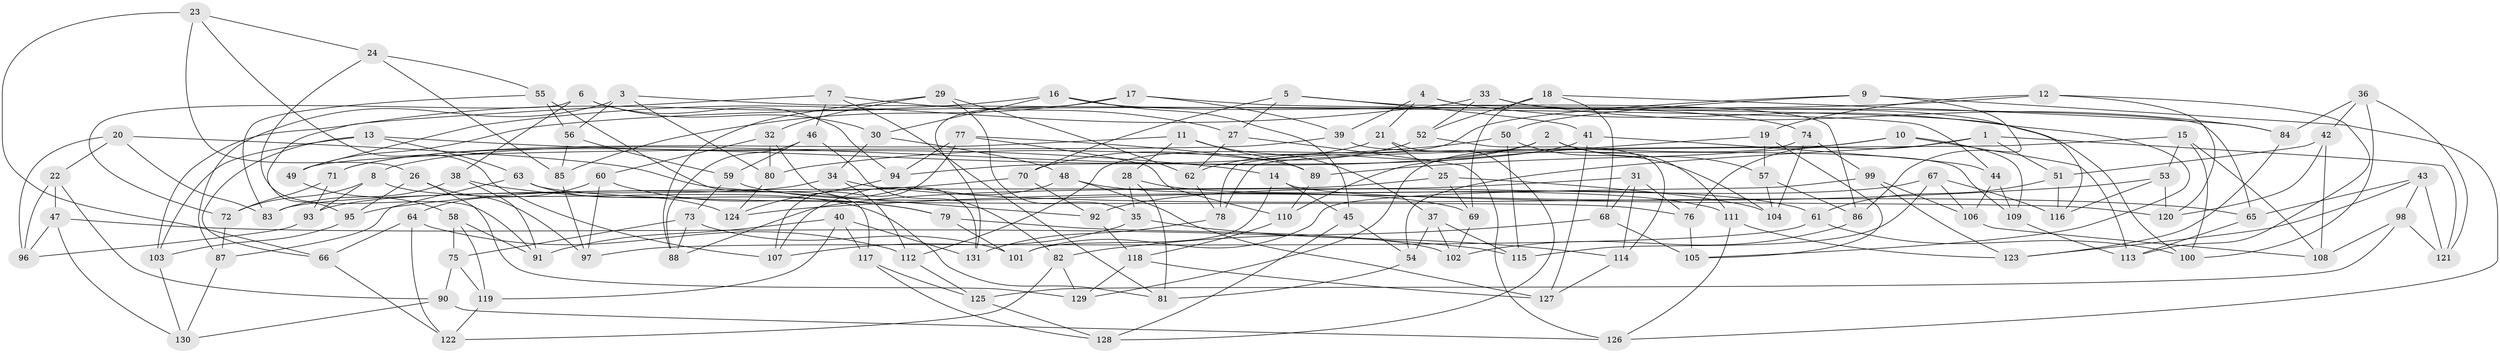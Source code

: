 // coarse degree distribution, {4: 0.7142857142857143, 3: 0.07692307692307693, 7: 0.02197802197802198, 8: 0.06593406593406594, 9: 0.02197802197802198, 5: 0.07692307692307693, 10: 0.01098901098901099, 2: 0.01098901098901099}
// Generated by graph-tools (version 1.1) at 2025/03/03/04/25 22:03:37]
// undirected, 131 vertices, 262 edges
graph export_dot {
graph [start="1"]
  node [color=gray90,style=filled];
  1;
  2;
  3;
  4;
  5;
  6;
  7;
  8;
  9;
  10;
  11;
  12;
  13;
  14;
  15;
  16;
  17;
  18;
  19;
  20;
  21;
  22;
  23;
  24;
  25;
  26;
  27;
  28;
  29;
  30;
  31;
  32;
  33;
  34;
  35;
  36;
  37;
  38;
  39;
  40;
  41;
  42;
  43;
  44;
  45;
  46;
  47;
  48;
  49;
  50;
  51;
  52;
  53;
  54;
  55;
  56;
  57;
  58;
  59;
  60;
  61;
  62;
  63;
  64;
  65;
  66;
  67;
  68;
  69;
  70;
  71;
  72;
  73;
  74;
  75;
  76;
  77;
  78;
  79;
  80;
  81;
  82;
  83;
  84;
  85;
  86;
  87;
  88;
  89;
  90;
  91;
  92;
  93;
  94;
  95;
  96;
  97;
  98;
  99;
  100;
  101;
  102;
  103;
  104;
  105;
  106;
  107;
  108;
  109;
  110;
  111;
  112;
  113;
  114;
  115;
  116;
  117;
  118;
  119;
  120;
  121;
  122;
  123;
  124;
  125;
  126;
  127;
  128;
  129;
  130;
  131;
  1 -- 51;
  1 -- 121;
  1 -- 54;
  1 -- 76;
  2 -- 8;
  2 -- 111;
  2 -- 62;
  2 -- 57;
  3 -- 56;
  3 -- 87;
  3 -- 44;
  3 -- 80;
  4 -- 39;
  4 -- 105;
  4 -- 65;
  4 -- 21;
  5 -- 41;
  5 -- 70;
  5 -- 27;
  5 -- 86;
  6 -- 72;
  6 -- 94;
  6 -- 30;
  6 -- 38;
  7 -- 95;
  7 -- 27;
  7 -- 46;
  7 -- 81;
  8 -- 72;
  8 -- 81;
  8 -- 93;
  9 -- 86;
  9 -- 50;
  9 -- 112;
  9 -- 126;
  10 -- 89;
  10 -- 113;
  10 -- 78;
  10 -- 109;
  11 -- 71;
  11 -- 89;
  11 -- 28;
  11 -- 37;
  12 -- 49;
  12 -- 19;
  12 -- 113;
  12 -- 120;
  13 -- 103;
  13 -- 66;
  13 -- 14;
  13 -- 63;
  14 -- 45;
  14 -- 101;
  14 -- 120;
  15 -- 108;
  15 -- 100;
  15 -- 78;
  15 -- 53;
  16 -- 103;
  16 -- 74;
  16 -- 45;
  16 -- 30;
  17 -- 85;
  17 -- 100;
  17 -- 39;
  17 -- 131;
  18 -- 68;
  18 -- 69;
  18 -- 52;
  18 -- 84;
  19 -- 110;
  19 -- 57;
  19 -- 105;
  20 -- 96;
  20 -- 83;
  20 -- 22;
  20 -- 92;
  21 -- 25;
  21 -- 128;
  21 -- 71;
  22 -- 90;
  22 -- 47;
  22 -- 96;
  23 -- 26;
  23 -- 66;
  23 -- 24;
  23 -- 107;
  24 -- 55;
  24 -- 91;
  24 -- 85;
  25 -- 83;
  25 -- 104;
  25 -- 69;
  26 -- 95;
  26 -- 129;
  26 -- 97;
  27 -- 126;
  27 -- 62;
  28 -- 61;
  28 -- 81;
  28 -- 35;
  29 -- 88;
  29 -- 62;
  29 -- 35;
  29 -- 32;
  30 -- 34;
  30 -- 48;
  31 -- 88;
  31 -- 68;
  31 -- 76;
  31 -- 114;
  32 -- 60;
  32 -- 131;
  32 -- 80;
  33 -- 84;
  33 -- 49;
  33 -- 116;
  33 -- 52;
  34 -- 65;
  34 -- 112;
  34 -- 93;
  35 -- 107;
  35 -- 114;
  36 -- 84;
  36 -- 42;
  36 -- 121;
  36 -- 100;
  37 -- 115;
  37 -- 102;
  37 -- 54;
  38 -- 83;
  38 -- 79;
  38 -- 91;
  39 -- 109;
  39 -- 49;
  40 -- 119;
  40 -- 117;
  40 -- 131;
  40 -- 91;
  41 -- 44;
  41 -- 127;
  41 -- 94;
  42 -- 120;
  42 -- 108;
  42 -- 51;
  43 -- 65;
  43 -- 121;
  43 -- 123;
  43 -- 98;
  44 -- 106;
  44 -- 109;
  45 -- 128;
  45 -- 54;
  46 -- 88;
  46 -- 82;
  46 -- 59;
  47 -- 96;
  47 -- 130;
  47 -- 115;
  48 -- 127;
  48 -- 107;
  48 -- 111;
  49 -- 58;
  50 -- 104;
  50 -- 80;
  50 -- 115;
  51 -- 116;
  51 -- 61;
  52 -- 114;
  52 -- 70;
  53 -- 120;
  53 -- 116;
  53 -- 124;
  54 -- 81;
  55 -- 56;
  55 -- 117;
  55 -- 83;
  56 -- 85;
  56 -- 59;
  57 -- 104;
  57 -- 86;
  58 -- 75;
  58 -- 119;
  58 -- 91;
  59 -- 73;
  59 -- 69;
  60 -- 79;
  60 -- 97;
  60 -- 64;
  61 -- 100;
  61 -- 97;
  62 -- 78;
  63 -- 76;
  63 -- 124;
  63 -- 87;
  64 -- 122;
  64 -- 66;
  64 -- 112;
  65 -- 113;
  66 -- 122;
  67 -- 92;
  67 -- 106;
  67 -- 116;
  67 -- 115;
  68 -- 105;
  68 -- 82;
  69 -- 102;
  70 -- 92;
  70 -- 95;
  71 -- 93;
  71 -- 72;
  72 -- 87;
  73 -- 101;
  73 -- 88;
  73 -- 75;
  74 -- 99;
  74 -- 129;
  74 -- 104;
  75 -- 119;
  75 -- 90;
  76 -- 105;
  77 -- 89;
  77 -- 110;
  77 -- 107;
  77 -- 94;
  78 -- 131;
  79 -- 101;
  79 -- 102;
  80 -- 124;
  82 -- 122;
  82 -- 129;
  84 -- 123;
  85 -- 97;
  86 -- 102;
  87 -- 130;
  89 -- 110;
  90 -- 126;
  90 -- 130;
  92 -- 118;
  93 -- 96;
  94 -- 124;
  95 -- 103;
  98 -- 121;
  98 -- 108;
  98 -- 125;
  99 -- 106;
  99 -- 101;
  99 -- 123;
  103 -- 130;
  106 -- 108;
  109 -- 113;
  110 -- 118;
  111 -- 126;
  111 -- 123;
  112 -- 125;
  114 -- 127;
  117 -- 128;
  117 -- 125;
  118 -- 127;
  118 -- 129;
  119 -- 122;
  125 -- 128;
}
